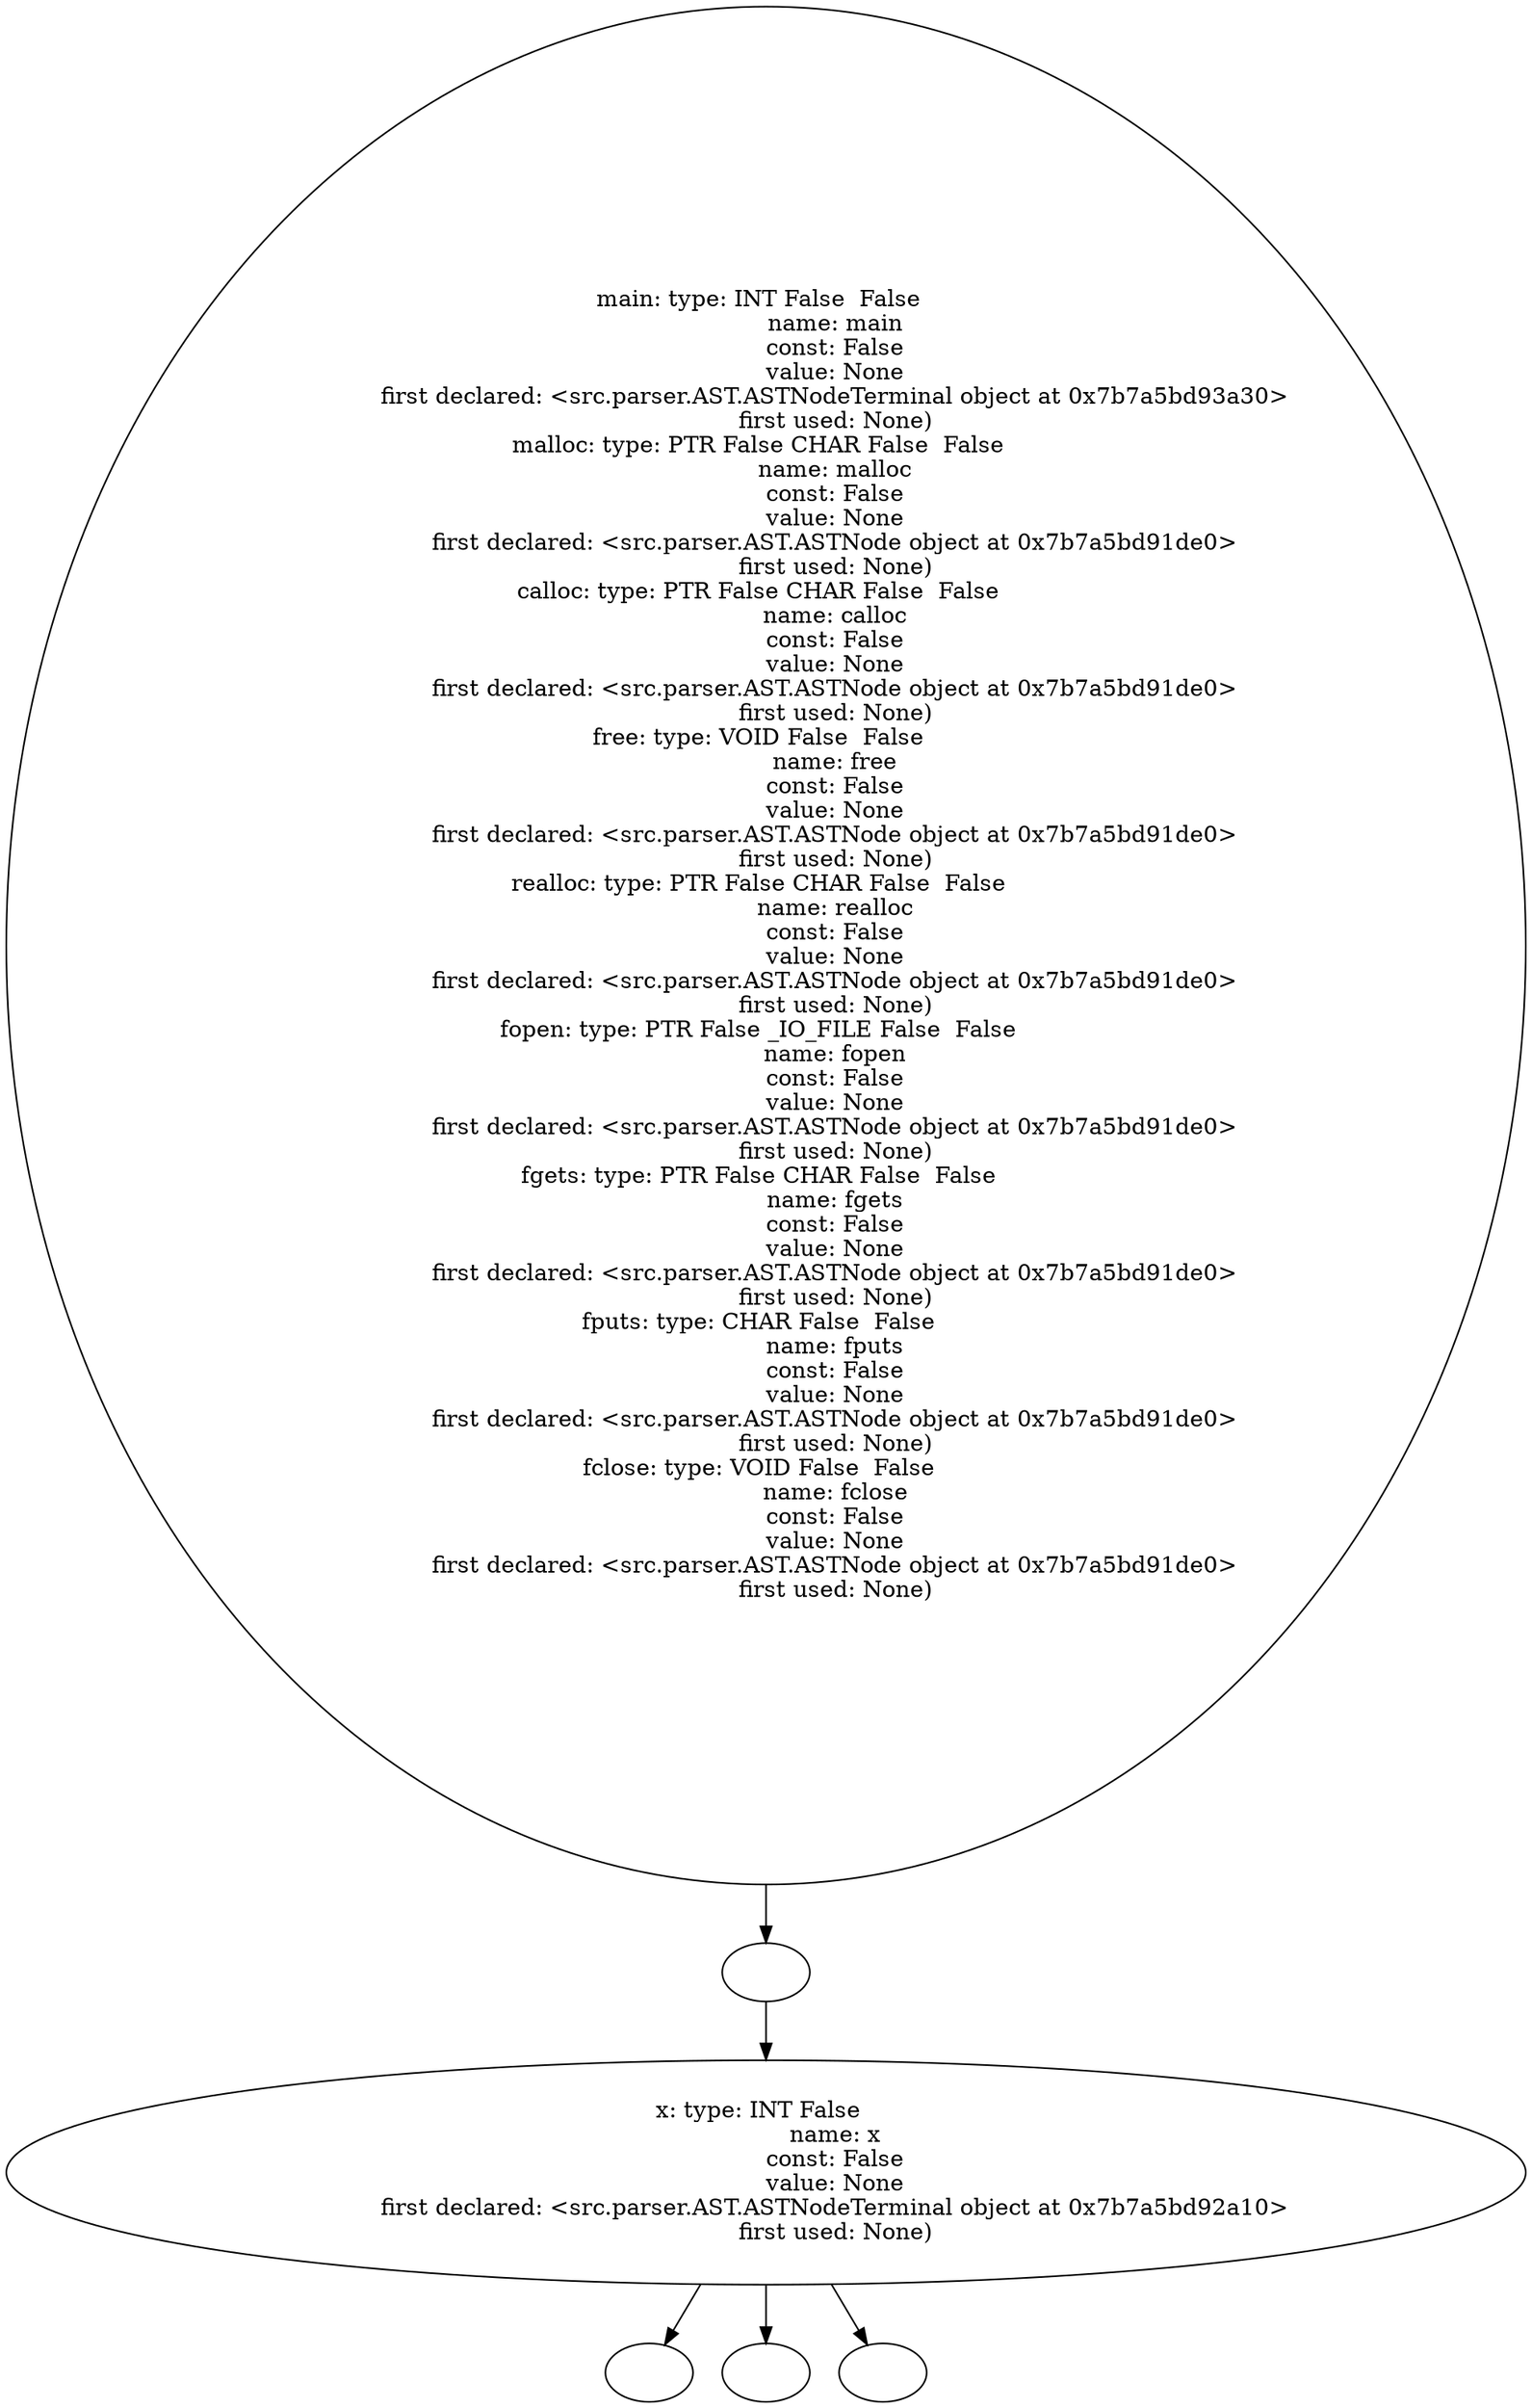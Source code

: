 digraph AST {
  "135765457065232" [label="main: type: INT False  False  
                   name: main
                   const: False
                   value: None
                   first declared: <src.parser.AST.ASTNodeTerminal object at 0x7b7a5bd93a30>
                   first used: None)
malloc: type: PTR False CHAR False  False  
                   name: malloc
                   const: False
                   value: None
                   first declared: <src.parser.AST.ASTNode object at 0x7b7a5bd91de0>
                   first used: None)
calloc: type: PTR False CHAR False  False  
                   name: calloc
                   const: False
                   value: None
                   first declared: <src.parser.AST.ASTNode object at 0x7b7a5bd91de0>
                   first used: None)
free: type: VOID False  False  
                   name: free
                   const: False
                   value: None
                   first declared: <src.parser.AST.ASTNode object at 0x7b7a5bd91de0>
                   first used: None)
realloc: type: PTR False CHAR False  False  
                   name: realloc
                   const: False
                   value: None
                   first declared: <src.parser.AST.ASTNode object at 0x7b7a5bd91de0>
                   first used: None)
fopen: type: PTR False _IO_FILE False  False  
                   name: fopen
                   const: False
                   value: None
                   first declared: <src.parser.AST.ASTNode object at 0x7b7a5bd91de0>
                   first used: None)
fgets: type: PTR False CHAR False  False  
                   name: fgets
                   const: False
                   value: None
                   first declared: <src.parser.AST.ASTNode object at 0x7b7a5bd91de0>
                   first used: None)
fputs: type: CHAR False  False  
                   name: fputs
                   const: False
                   value: None
                   first declared: <src.parser.AST.ASTNode object at 0x7b7a5bd91de0>
                   first used: None)
fclose: type: VOID False  False  
                   name: fclose
                   const: False
                   value: None
                   first declared: <src.parser.AST.ASTNode object at 0x7b7a5bd91de0>
                   first used: None)"];
  "135765457065232" -> "135765457060336";
  "135765457060336" [label=""];
  "135765457060336" -> "135765457072576";
  "135765457072576" [label="x: type: INT False  
                   name: x
                   const: False
                   value: None
                   first declared: <src.parser.AST.ASTNodeTerminal object at 0x7b7a5bd92a10>
                   first used: None)"];
  "135765457072576" -> "135765457062640";
  "135765457072576" -> "135765457063024";
  "135765457072576" -> "135765457075936";
  "135765457062640" [label=""];
  "135765457063024" [label=""];
  "135765457075936" [label=""];
}
